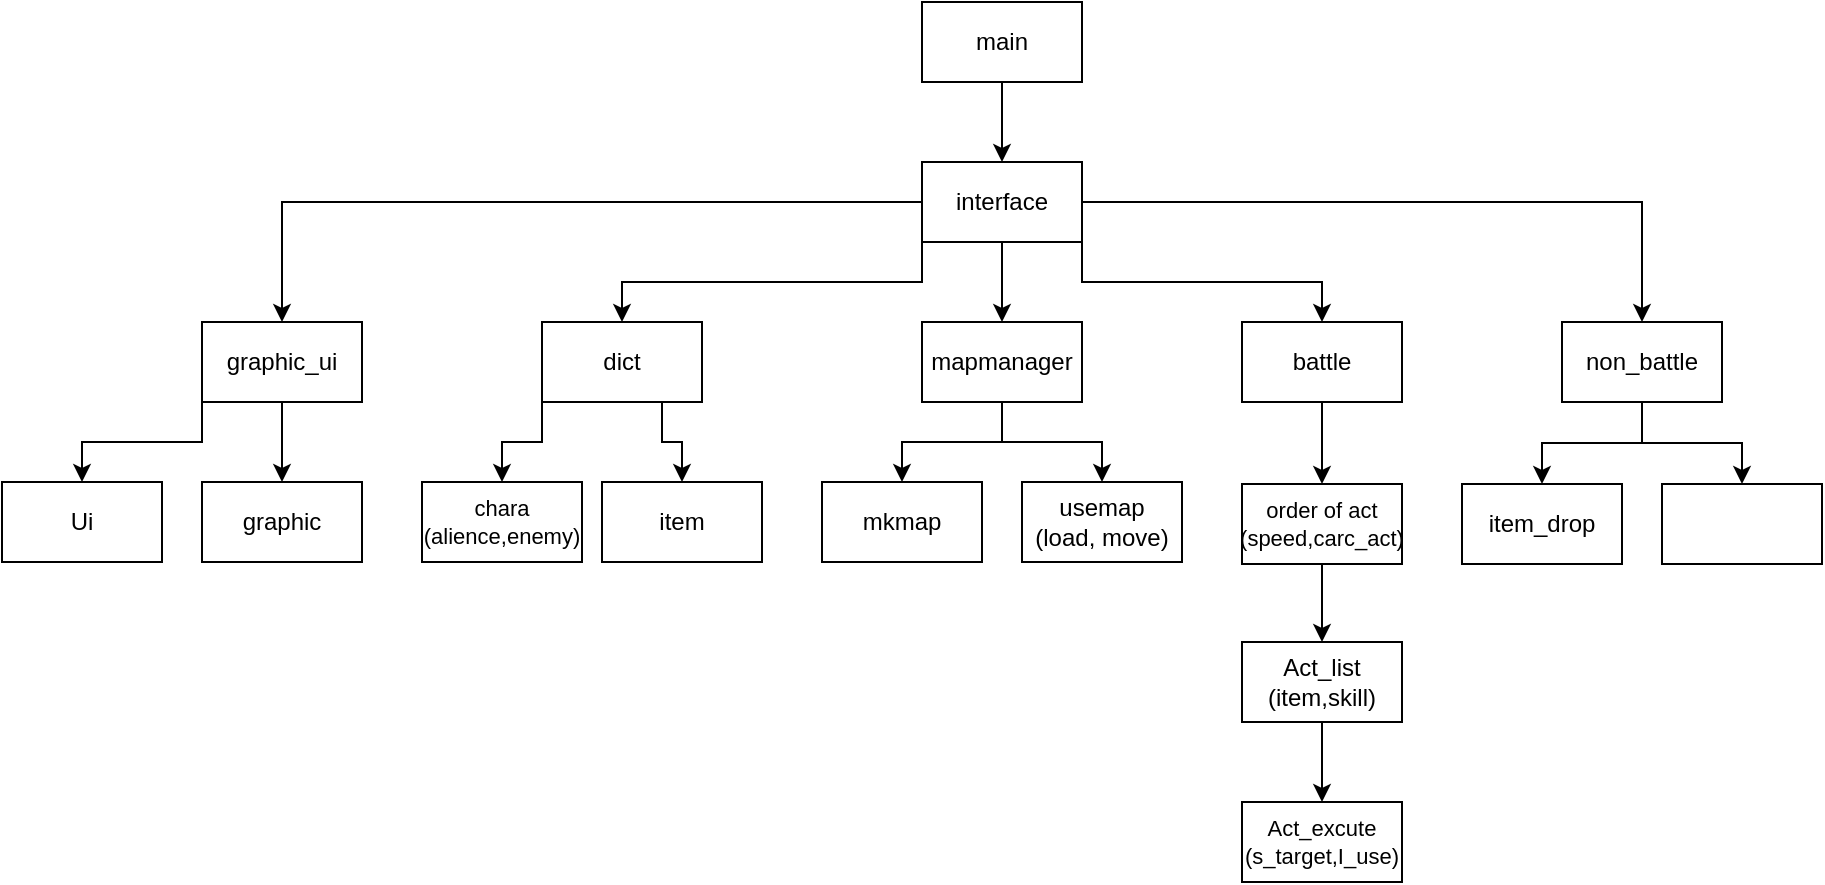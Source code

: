 <mxfile version="26.1.3">
  <diagram name="페이지-1" id="BtawTVt0PMy_SPl1R_6s">
    <mxGraphModel dx="2555" dy="950" grid="1" gridSize="10" guides="1" tooltips="1" connect="1" arrows="1" fold="1" page="1" pageScale="1" pageWidth="827" pageHeight="1169" math="0" shadow="0">
      <root>
        <mxCell id="0" />
        <mxCell id="1" parent="0" />
        <mxCell id="BqcGLVehLcDLZ3UqIMEm-14" style="edgeStyle=orthogonalEdgeStyle;rounded=0;orthogonalLoop=1;jettySize=auto;html=1;exitX=0.5;exitY=1;exitDx=0;exitDy=0;entryX=0.5;entryY=0;entryDx=0;entryDy=0;" edge="1" parent="1" source="BqcGLVehLcDLZ3UqIMEm-1" target="BqcGLVehLcDLZ3UqIMEm-2">
          <mxGeometry relative="1" as="geometry" />
        </mxCell>
        <mxCell id="BqcGLVehLcDLZ3UqIMEm-1" value="main" style="rounded=0;whiteSpace=wrap;html=1;" vertex="1" parent="1">
          <mxGeometry x="360" y="80" width="80" height="40" as="geometry" />
        </mxCell>
        <mxCell id="BqcGLVehLcDLZ3UqIMEm-15" style="edgeStyle=orthogonalEdgeStyle;rounded=0;orthogonalLoop=1;jettySize=auto;html=1;exitX=0.5;exitY=1;exitDx=0;exitDy=0;entryX=0.5;entryY=0;entryDx=0;entryDy=0;" edge="1" parent="1" source="BqcGLVehLcDLZ3UqIMEm-2" target="BqcGLVehLcDLZ3UqIMEm-3">
          <mxGeometry relative="1" as="geometry" />
        </mxCell>
        <mxCell id="BqcGLVehLcDLZ3UqIMEm-16" style="edgeStyle=orthogonalEdgeStyle;rounded=0;orthogonalLoop=1;jettySize=auto;html=1;exitX=0;exitY=1;exitDx=0;exitDy=0;entryX=0.5;entryY=0;entryDx=0;entryDy=0;" edge="1" parent="1" source="BqcGLVehLcDLZ3UqIMEm-2" target="BqcGLVehLcDLZ3UqIMEm-6">
          <mxGeometry relative="1" as="geometry" />
        </mxCell>
        <mxCell id="BqcGLVehLcDLZ3UqIMEm-17" style="edgeStyle=orthogonalEdgeStyle;rounded=0;orthogonalLoop=1;jettySize=auto;html=1;exitX=1;exitY=1;exitDx=0;exitDy=0;entryX=0.5;entryY=0;entryDx=0;entryDy=0;" edge="1" parent="1" source="BqcGLVehLcDLZ3UqIMEm-2" target="BqcGLVehLcDLZ3UqIMEm-4">
          <mxGeometry relative="1" as="geometry" />
        </mxCell>
        <mxCell id="BqcGLVehLcDLZ3UqIMEm-18" style="edgeStyle=orthogonalEdgeStyle;rounded=0;orthogonalLoop=1;jettySize=auto;html=1;exitX=1;exitY=0.5;exitDx=0;exitDy=0;entryX=0.5;entryY=0;entryDx=0;entryDy=0;" edge="1" parent="1" source="BqcGLVehLcDLZ3UqIMEm-2" target="BqcGLVehLcDLZ3UqIMEm-5">
          <mxGeometry relative="1" as="geometry" />
        </mxCell>
        <mxCell id="BqcGLVehLcDLZ3UqIMEm-19" style="edgeStyle=orthogonalEdgeStyle;rounded=0;orthogonalLoop=1;jettySize=auto;html=1;exitX=0;exitY=0.5;exitDx=0;exitDy=0;entryX=0.5;entryY=0;entryDx=0;entryDy=0;" edge="1" parent="1" source="BqcGLVehLcDLZ3UqIMEm-2" target="BqcGLVehLcDLZ3UqIMEm-7">
          <mxGeometry relative="1" as="geometry" />
        </mxCell>
        <mxCell id="BqcGLVehLcDLZ3UqIMEm-2" value="interface" style="rounded=0;whiteSpace=wrap;html=1;" vertex="1" parent="1">
          <mxGeometry x="360" y="160" width="80" height="40" as="geometry" />
        </mxCell>
        <mxCell id="BqcGLVehLcDLZ3UqIMEm-22" style="edgeStyle=orthogonalEdgeStyle;rounded=0;orthogonalLoop=1;jettySize=auto;html=1;exitX=0.5;exitY=1;exitDx=0;exitDy=0;entryX=0.5;entryY=0;entryDx=0;entryDy=0;" edge="1" parent="1" source="BqcGLVehLcDLZ3UqIMEm-3" target="BqcGLVehLcDLZ3UqIMEm-10">
          <mxGeometry relative="1" as="geometry" />
        </mxCell>
        <mxCell id="BqcGLVehLcDLZ3UqIMEm-23" style="edgeStyle=orthogonalEdgeStyle;rounded=0;orthogonalLoop=1;jettySize=auto;html=1;exitX=0.5;exitY=1;exitDx=0;exitDy=0;entryX=0.5;entryY=0;entryDx=0;entryDy=0;" edge="1" parent="1" source="BqcGLVehLcDLZ3UqIMEm-3" target="BqcGLVehLcDLZ3UqIMEm-11">
          <mxGeometry relative="1" as="geometry" />
        </mxCell>
        <mxCell id="BqcGLVehLcDLZ3UqIMEm-3" value="mapmanager" style="rounded=0;whiteSpace=wrap;html=1;" vertex="1" parent="1">
          <mxGeometry x="360" y="240" width="80" height="40" as="geometry" />
        </mxCell>
        <mxCell id="BqcGLVehLcDLZ3UqIMEm-32" style="edgeStyle=orthogonalEdgeStyle;rounded=0;orthogonalLoop=1;jettySize=auto;html=1;exitX=0.5;exitY=1;exitDx=0;exitDy=0;entryX=0.5;entryY=0;entryDx=0;entryDy=0;" edge="1" parent="1" source="BqcGLVehLcDLZ3UqIMEm-4" target="BqcGLVehLcDLZ3UqIMEm-12">
          <mxGeometry relative="1" as="geometry" />
        </mxCell>
        <mxCell id="BqcGLVehLcDLZ3UqIMEm-4" value="battle" style="rounded=0;whiteSpace=wrap;html=1;" vertex="1" parent="1">
          <mxGeometry x="520" y="240" width="80" height="40" as="geometry" />
        </mxCell>
        <mxCell id="BqcGLVehLcDLZ3UqIMEm-37" style="edgeStyle=orthogonalEdgeStyle;rounded=0;orthogonalLoop=1;jettySize=auto;html=1;exitX=0.5;exitY=1;exitDx=0;exitDy=0;entryX=0.5;entryY=0;entryDx=0;entryDy=0;" edge="1" parent="1" source="BqcGLVehLcDLZ3UqIMEm-5" target="BqcGLVehLcDLZ3UqIMEm-36">
          <mxGeometry relative="1" as="geometry" />
        </mxCell>
        <mxCell id="BqcGLVehLcDLZ3UqIMEm-39" style="edgeStyle=orthogonalEdgeStyle;rounded=0;orthogonalLoop=1;jettySize=auto;html=1;exitX=0.5;exitY=1;exitDx=0;exitDy=0;entryX=0.5;entryY=0;entryDx=0;entryDy=0;" edge="1" parent="1" source="BqcGLVehLcDLZ3UqIMEm-5" target="BqcGLVehLcDLZ3UqIMEm-38">
          <mxGeometry relative="1" as="geometry" />
        </mxCell>
        <mxCell id="BqcGLVehLcDLZ3UqIMEm-5" value="non_battle" style="rounded=0;whiteSpace=wrap;html=1;" vertex="1" parent="1">
          <mxGeometry x="680" y="240" width="80" height="40" as="geometry" />
        </mxCell>
        <mxCell id="BqcGLVehLcDLZ3UqIMEm-26" style="edgeStyle=orthogonalEdgeStyle;rounded=0;orthogonalLoop=1;jettySize=auto;html=1;exitX=0.75;exitY=1;exitDx=0;exitDy=0;entryX=0.5;entryY=0;entryDx=0;entryDy=0;" edge="1" parent="1" source="BqcGLVehLcDLZ3UqIMEm-6" target="BqcGLVehLcDLZ3UqIMEm-9">
          <mxGeometry relative="1" as="geometry" />
        </mxCell>
        <mxCell id="BqcGLVehLcDLZ3UqIMEm-27" style="edgeStyle=orthogonalEdgeStyle;rounded=0;orthogonalLoop=1;jettySize=auto;html=1;exitX=0;exitY=1;exitDx=0;exitDy=0;entryX=0.5;entryY=0;entryDx=0;entryDy=0;" edge="1" parent="1" source="BqcGLVehLcDLZ3UqIMEm-6" target="BqcGLVehLcDLZ3UqIMEm-8">
          <mxGeometry relative="1" as="geometry" />
        </mxCell>
        <mxCell id="BqcGLVehLcDLZ3UqIMEm-6" value="dict" style="rounded=0;whiteSpace=wrap;html=1;" vertex="1" parent="1">
          <mxGeometry x="170" y="240" width="80" height="40" as="geometry" />
        </mxCell>
        <mxCell id="BqcGLVehLcDLZ3UqIMEm-30" style="edgeStyle=orthogonalEdgeStyle;rounded=0;orthogonalLoop=1;jettySize=auto;html=1;exitX=0;exitY=1;exitDx=0;exitDy=0;entryX=0.5;entryY=0;entryDx=0;entryDy=0;" edge="1" parent="1" source="BqcGLVehLcDLZ3UqIMEm-7" target="BqcGLVehLcDLZ3UqIMEm-29">
          <mxGeometry relative="1" as="geometry" />
        </mxCell>
        <mxCell id="BqcGLVehLcDLZ3UqIMEm-31" style="edgeStyle=orthogonalEdgeStyle;rounded=0;orthogonalLoop=1;jettySize=auto;html=1;exitX=0.5;exitY=1;exitDx=0;exitDy=0;entryX=0.5;entryY=0;entryDx=0;entryDy=0;" edge="1" parent="1" source="BqcGLVehLcDLZ3UqIMEm-7" target="BqcGLVehLcDLZ3UqIMEm-28">
          <mxGeometry relative="1" as="geometry" />
        </mxCell>
        <mxCell id="BqcGLVehLcDLZ3UqIMEm-7" value="graphic_ui" style="rounded=0;whiteSpace=wrap;html=1;" vertex="1" parent="1">
          <mxGeometry y="240" width="80" height="40" as="geometry" />
        </mxCell>
        <mxCell id="BqcGLVehLcDLZ3UqIMEm-8" value="chara&lt;div&gt;(alience,enemy)&lt;/div&gt;" style="rounded=0;whiteSpace=wrap;html=1;fontSize=11;" vertex="1" parent="1">
          <mxGeometry x="110" y="320" width="80" height="40" as="geometry" />
        </mxCell>
        <mxCell id="BqcGLVehLcDLZ3UqIMEm-9" value="item" style="rounded=0;whiteSpace=wrap;html=1;" vertex="1" parent="1">
          <mxGeometry x="200" y="320" width="80" height="40" as="geometry" />
        </mxCell>
        <mxCell id="BqcGLVehLcDLZ3UqIMEm-10" value="mkmap" style="rounded=0;whiteSpace=wrap;html=1;" vertex="1" parent="1">
          <mxGeometry x="310" y="320" width="80" height="40" as="geometry" />
        </mxCell>
        <mxCell id="BqcGLVehLcDLZ3UqIMEm-11" value="usemap&lt;br&gt;(load, move)" style="rounded=0;whiteSpace=wrap;html=1;" vertex="1" parent="1">
          <mxGeometry x="410" y="320" width="80" height="40" as="geometry" />
        </mxCell>
        <mxCell id="BqcGLVehLcDLZ3UqIMEm-33" style="edgeStyle=orthogonalEdgeStyle;rounded=0;orthogonalLoop=1;jettySize=auto;html=1;exitX=0.5;exitY=1;exitDx=0;exitDy=0;entryX=0.5;entryY=0;entryDx=0;entryDy=0;" edge="1" parent="1" source="BqcGLVehLcDLZ3UqIMEm-12" target="BqcGLVehLcDLZ3UqIMEm-13">
          <mxGeometry relative="1" as="geometry" />
        </mxCell>
        <mxCell id="BqcGLVehLcDLZ3UqIMEm-12" value="order of act&lt;div&gt;(speed,carc_act)&lt;/div&gt;" style="rounded=0;whiteSpace=wrap;html=1;fontSize=11;" vertex="1" parent="1">
          <mxGeometry x="520" y="321" width="80" height="40" as="geometry" />
        </mxCell>
        <mxCell id="BqcGLVehLcDLZ3UqIMEm-35" style="edgeStyle=orthogonalEdgeStyle;rounded=0;orthogonalLoop=1;jettySize=auto;html=1;exitX=0.5;exitY=1;exitDx=0;exitDy=0;entryX=0.5;entryY=0;entryDx=0;entryDy=0;" edge="1" parent="1" source="BqcGLVehLcDLZ3UqIMEm-13" target="BqcGLVehLcDLZ3UqIMEm-34">
          <mxGeometry relative="1" as="geometry" />
        </mxCell>
        <mxCell id="BqcGLVehLcDLZ3UqIMEm-13" value="Act_list&lt;div&gt;(item,skill)&lt;/div&gt;" style="rounded=0;whiteSpace=wrap;html=1;" vertex="1" parent="1">
          <mxGeometry x="520" y="400" width="80" height="40" as="geometry" />
        </mxCell>
        <mxCell id="BqcGLVehLcDLZ3UqIMEm-28" value="graphic" style="rounded=0;whiteSpace=wrap;html=1;" vertex="1" parent="1">
          <mxGeometry y="320" width="80" height="40" as="geometry" />
        </mxCell>
        <mxCell id="BqcGLVehLcDLZ3UqIMEm-29" value="Ui" style="rounded=0;whiteSpace=wrap;html=1;" vertex="1" parent="1">
          <mxGeometry x="-100" y="320" width="80" height="40" as="geometry" />
        </mxCell>
        <mxCell id="BqcGLVehLcDLZ3UqIMEm-34" value="Act_excute&lt;br&gt;(s_target,I_use)" style="rounded=0;whiteSpace=wrap;html=1;fontSize=11;" vertex="1" parent="1">
          <mxGeometry x="520" y="480" width="80" height="40" as="geometry" />
        </mxCell>
        <mxCell id="BqcGLVehLcDLZ3UqIMEm-36" value="item_drop" style="rounded=0;whiteSpace=wrap;html=1;" vertex="1" parent="1">
          <mxGeometry x="630" y="321" width="80" height="40" as="geometry" />
        </mxCell>
        <mxCell id="BqcGLVehLcDLZ3UqIMEm-38" value="" style="rounded=0;whiteSpace=wrap;html=1;" vertex="1" parent="1">
          <mxGeometry x="730" y="321" width="80" height="40" as="geometry" />
        </mxCell>
      </root>
    </mxGraphModel>
  </diagram>
</mxfile>
